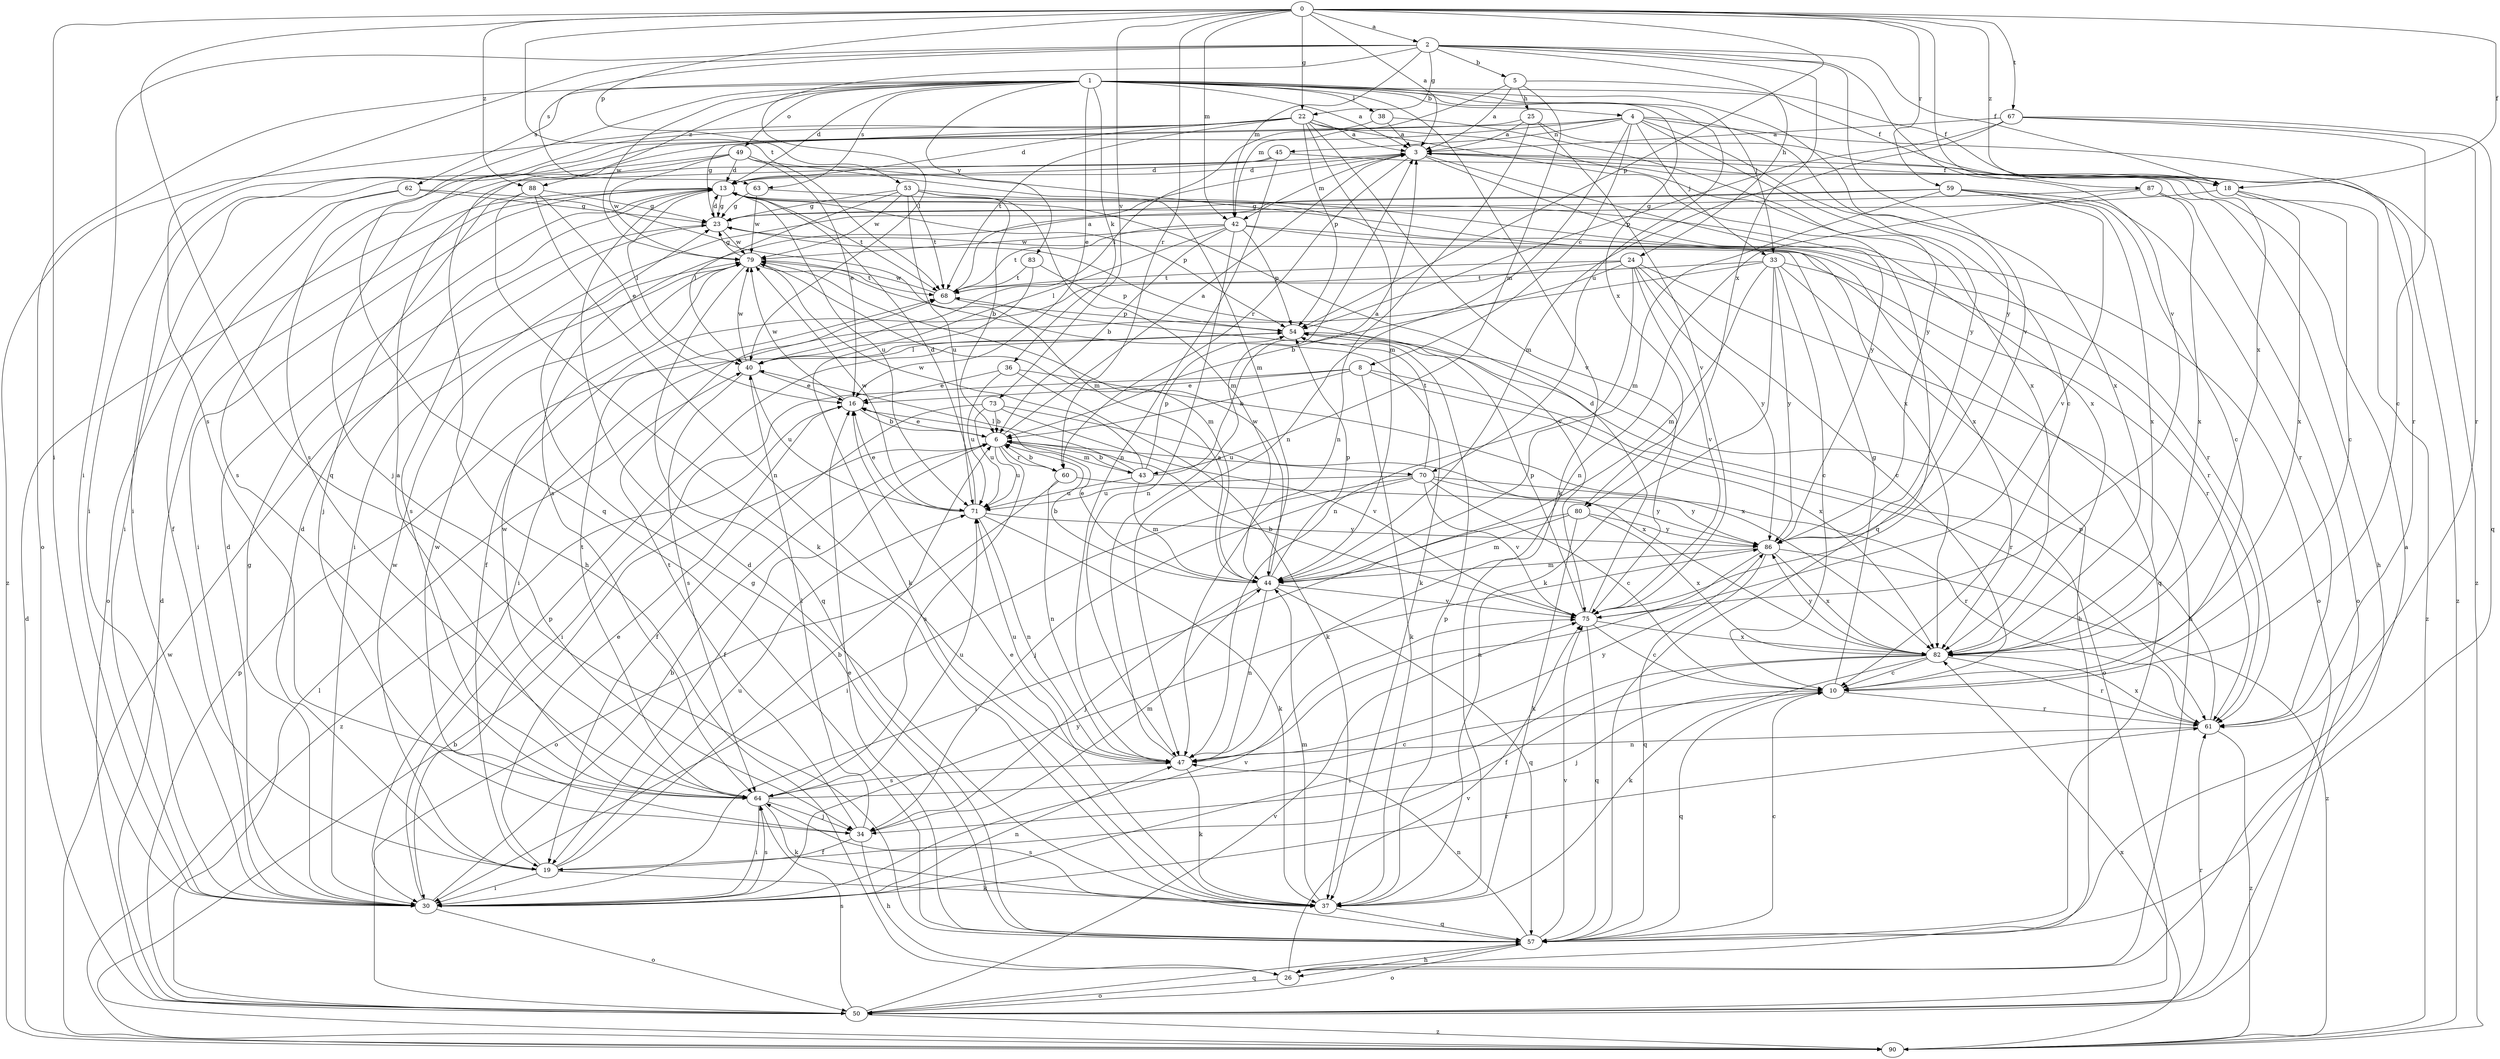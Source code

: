 strict digraph  {
0;
1;
2;
3;
4;
5;
6;
8;
10;
13;
16;
18;
19;
22;
23;
24;
25;
26;
30;
33;
34;
36;
37;
38;
40;
42;
43;
44;
45;
47;
49;
50;
53;
54;
57;
59;
60;
61;
62;
63;
64;
67;
68;
70;
71;
73;
75;
79;
80;
82;
83;
86;
87;
88;
90;
0 -> 2  [label=a];
0 -> 3  [label=a];
0 -> 18  [label=f];
0 -> 22  [label=g];
0 -> 30  [label=i];
0 -> 42  [label=m];
0 -> 53  [label=p];
0 -> 54  [label=p];
0 -> 57  [label=q];
0 -> 59  [label=r];
0 -> 60  [label=r];
0 -> 67  [label=t];
0 -> 68  [label=t];
0 -> 73  [label=v];
0 -> 75  [label=v];
0 -> 87  [label=z];
0 -> 88  [label=z];
1 -> 3  [label=a];
1 -> 4  [label=b];
1 -> 13  [label=d];
1 -> 16  [label=e];
1 -> 18  [label=f];
1 -> 33  [label=j];
1 -> 36  [label=k];
1 -> 37  [label=k];
1 -> 38  [label=l];
1 -> 49  [label=o];
1 -> 50  [label=o];
1 -> 57  [label=q];
1 -> 62  [label=s];
1 -> 63  [label=s];
1 -> 70  [label=u];
1 -> 79  [label=w];
1 -> 80  [label=x];
1 -> 83  [label=y];
1 -> 86  [label=y];
1 -> 88  [label=z];
2 -> 5  [label=b];
2 -> 18  [label=f];
2 -> 22  [label=g];
2 -> 24  [label=h];
2 -> 30  [label=i];
2 -> 40  [label=l];
2 -> 42  [label=m];
2 -> 63  [label=s];
2 -> 64  [label=s];
2 -> 75  [label=v];
2 -> 80  [label=x];
2 -> 82  [label=x];
3 -> 13  [label=d];
3 -> 18  [label=f];
3 -> 42  [label=m];
3 -> 60  [label=r];
3 -> 82  [label=x];
3 -> 86  [label=y];
3 -> 90  [label=z];
4 -> 8  [label=c];
4 -> 10  [label=c];
4 -> 30  [label=i];
4 -> 33  [label=j];
4 -> 34  [label=j];
4 -> 45  [label=n];
4 -> 47  [label=n];
4 -> 82  [label=x];
4 -> 86  [label=y];
4 -> 90  [label=z];
5 -> 3  [label=a];
5 -> 18  [label=f];
5 -> 25  [label=h];
5 -> 42  [label=m];
5 -> 43  [label=m];
6 -> 3  [label=a];
6 -> 16  [label=e];
6 -> 19  [label=f];
6 -> 43  [label=m];
6 -> 60  [label=r];
6 -> 64  [label=s];
6 -> 70  [label=u];
6 -> 71  [label=u];
8 -> 6  [label=b];
8 -> 16  [label=e];
8 -> 30  [label=i];
8 -> 37  [label=k];
8 -> 61  [label=r];
8 -> 82  [label=x];
10 -> 23  [label=g];
10 -> 34  [label=j];
10 -> 57  [label=q];
10 -> 61  [label=r];
13 -> 23  [label=g];
13 -> 30  [label=i];
13 -> 40  [label=l];
13 -> 54  [label=p];
13 -> 68  [label=t];
13 -> 71  [label=u];
13 -> 82  [label=x];
16 -> 6  [label=b];
16 -> 79  [label=w];
16 -> 90  [label=z];
18 -> 10  [label=c];
18 -> 64  [label=s];
18 -> 82  [label=x];
18 -> 90  [label=z];
19 -> 6  [label=b];
19 -> 13  [label=d];
19 -> 16  [label=e];
19 -> 30  [label=i];
19 -> 37  [label=k];
19 -> 71  [label=u];
19 -> 79  [label=w];
22 -> 3  [label=a];
22 -> 13  [label=d];
22 -> 23  [label=g];
22 -> 30  [label=i];
22 -> 44  [label=m];
22 -> 54  [label=p];
22 -> 57  [label=q];
22 -> 68  [label=t];
22 -> 75  [label=v];
22 -> 82  [label=x];
22 -> 90  [label=z];
23 -> 13  [label=d];
23 -> 64  [label=s];
23 -> 75  [label=v];
23 -> 79  [label=w];
24 -> 6  [label=b];
24 -> 10  [label=c];
24 -> 19  [label=f];
24 -> 26  [label=h];
24 -> 47  [label=n];
24 -> 68  [label=t];
24 -> 75  [label=v];
24 -> 86  [label=y];
25 -> 3  [label=a];
25 -> 47  [label=n];
25 -> 61  [label=r];
25 -> 64  [label=s];
25 -> 75  [label=v];
26 -> 50  [label=o];
26 -> 75  [label=v];
30 -> 6  [label=b];
30 -> 13  [label=d];
30 -> 23  [label=g];
30 -> 47  [label=n];
30 -> 50  [label=o];
30 -> 54  [label=p];
30 -> 61  [label=r];
30 -> 64  [label=s];
30 -> 75  [label=v];
30 -> 86  [label=y];
33 -> 10  [label=c];
33 -> 26  [label=h];
33 -> 30  [label=i];
33 -> 37  [label=k];
33 -> 44  [label=m];
33 -> 61  [label=r];
33 -> 68  [label=t];
33 -> 86  [label=y];
34 -> 19  [label=f];
34 -> 26  [label=h];
34 -> 40  [label=l];
34 -> 44  [label=m];
34 -> 68  [label=t];
34 -> 79  [label=w];
36 -> 16  [label=e];
36 -> 37  [label=k];
36 -> 71  [label=u];
36 -> 82  [label=x];
37 -> 16  [label=e];
37 -> 44  [label=m];
37 -> 54  [label=p];
37 -> 57  [label=q];
37 -> 64  [label=s];
38 -> 3  [label=a];
38 -> 40  [label=l];
38 -> 86  [label=y];
40 -> 16  [label=e];
40 -> 64  [label=s];
40 -> 71  [label=u];
40 -> 79  [label=w];
42 -> 6  [label=b];
42 -> 40  [label=l];
42 -> 47  [label=n];
42 -> 54  [label=p];
42 -> 57  [label=q];
42 -> 61  [label=r];
42 -> 68  [label=t];
42 -> 79  [label=w];
43 -> 3  [label=a];
43 -> 6  [label=b];
43 -> 40  [label=l];
43 -> 44  [label=m];
43 -> 54  [label=p];
43 -> 71  [label=u];
43 -> 79  [label=w];
44 -> 6  [label=b];
44 -> 16  [label=e];
44 -> 34  [label=j];
44 -> 47  [label=n];
44 -> 54  [label=p];
44 -> 57  [label=q];
44 -> 75  [label=v];
44 -> 79  [label=w];
45 -> 13  [label=d];
45 -> 26  [label=h];
45 -> 47  [label=n];
45 -> 64  [label=s];
47 -> 3  [label=a];
47 -> 37  [label=k];
47 -> 64  [label=s];
47 -> 71  [label=u];
47 -> 86  [label=y];
49 -> 13  [label=d];
49 -> 16  [label=e];
49 -> 26  [label=h];
49 -> 30  [label=i];
49 -> 44  [label=m];
49 -> 79  [label=w];
49 -> 82  [label=x];
50 -> 13  [label=d];
50 -> 40  [label=l];
50 -> 54  [label=p];
50 -> 57  [label=q];
50 -> 61  [label=r];
50 -> 64  [label=s];
50 -> 75  [label=v];
50 -> 90  [label=z];
53 -> 6  [label=b];
53 -> 23  [label=g];
53 -> 40  [label=l];
53 -> 44  [label=m];
53 -> 61  [label=r];
53 -> 68  [label=t];
53 -> 71  [label=u];
53 -> 79  [label=w];
54 -> 40  [label=l];
54 -> 50  [label=o];
57 -> 3  [label=a];
57 -> 10  [label=c];
57 -> 13  [label=d];
57 -> 16  [label=e];
57 -> 23  [label=g];
57 -> 26  [label=h];
57 -> 47  [label=n];
57 -> 50  [label=o];
57 -> 75  [label=v];
59 -> 10  [label=c];
59 -> 23  [label=g];
59 -> 30  [label=i];
59 -> 44  [label=m];
59 -> 61  [label=r];
59 -> 75  [label=v];
59 -> 82  [label=x];
60 -> 6  [label=b];
60 -> 47  [label=n];
60 -> 50  [label=o];
60 -> 86  [label=y];
61 -> 47  [label=n];
61 -> 54  [label=p];
61 -> 82  [label=x];
61 -> 90  [label=z];
62 -> 19  [label=f];
62 -> 23  [label=g];
62 -> 44  [label=m];
62 -> 50  [label=o];
63 -> 23  [label=g];
63 -> 50  [label=o];
63 -> 79  [label=w];
64 -> 3  [label=a];
64 -> 10  [label=c];
64 -> 30  [label=i];
64 -> 34  [label=j];
64 -> 37  [label=k];
64 -> 68  [label=t];
64 -> 71  [label=u];
64 -> 79  [label=w];
67 -> 3  [label=a];
67 -> 10  [label=c];
67 -> 44  [label=m];
67 -> 54  [label=p];
67 -> 57  [label=q];
67 -> 61  [label=r];
68 -> 3  [label=a];
68 -> 54  [label=p];
68 -> 79  [label=w];
70 -> 10  [label=c];
70 -> 30  [label=i];
70 -> 34  [label=j];
70 -> 61  [label=r];
70 -> 68  [label=t];
70 -> 71  [label=u];
70 -> 75  [label=v];
70 -> 86  [label=y];
71 -> 13  [label=d];
71 -> 16  [label=e];
71 -> 37  [label=k];
71 -> 47  [label=n];
71 -> 79  [label=w];
71 -> 86  [label=y];
73 -> 6  [label=b];
73 -> 19  [label=f];
73 -> 71  [label=u];
73 -> 75  [label=v];
73 -> 82  [label=x];
75 -> 6  [label=b];
75 -> 10  [label=c];
75 -> 13  [label=d];
75 -> 54  [label=p];
75 -> 57  [label=q];
75 -> 82  [label=x];
79 -> 23  [label=g];
79 -> 37  [label=k];
79 -> 44  [label=m];
79 -> 57  [label=q];
79 -> 68  [label=t];
80 -> 30  [label=i];
80 -> 37  [label=k];
80 -> 44  [label=m];
80 -> 82  [label=x];
80 -> 86  [label=y];
82 -> 10  [label=c];
82 -> 19  [label=f];
82 -> 30  [label=i];
82 -> 37  [label=k];
82 -> 61  [label=r];
82 -> 86  [label=y];
83 -> 37  [label=k];
83 -> 54  [label=p];
83 -> 68  [label=t];
86 -> 44  [label=m];
86 -> 47  [label=n];
86 -> 57  [label=q];
86 -> 82  [label=x];
86 -> 90  [label=z];
87 -> 23  [label=g];
87 -> 47  [label=n];
87 -> 50  [label=o];
87 -> 82  [label=x];
88 -> 16  [label=e];
88 -> 23  [label=g];
88 -> 34  [label=j];
88 -> 37  [label=k];
88 -> 47  [label=n];
90 -> 6  [label=b];
90 -> 13  [label=d];
90 -> 79  [label=w];
90 -> 82  [label=x];
}

